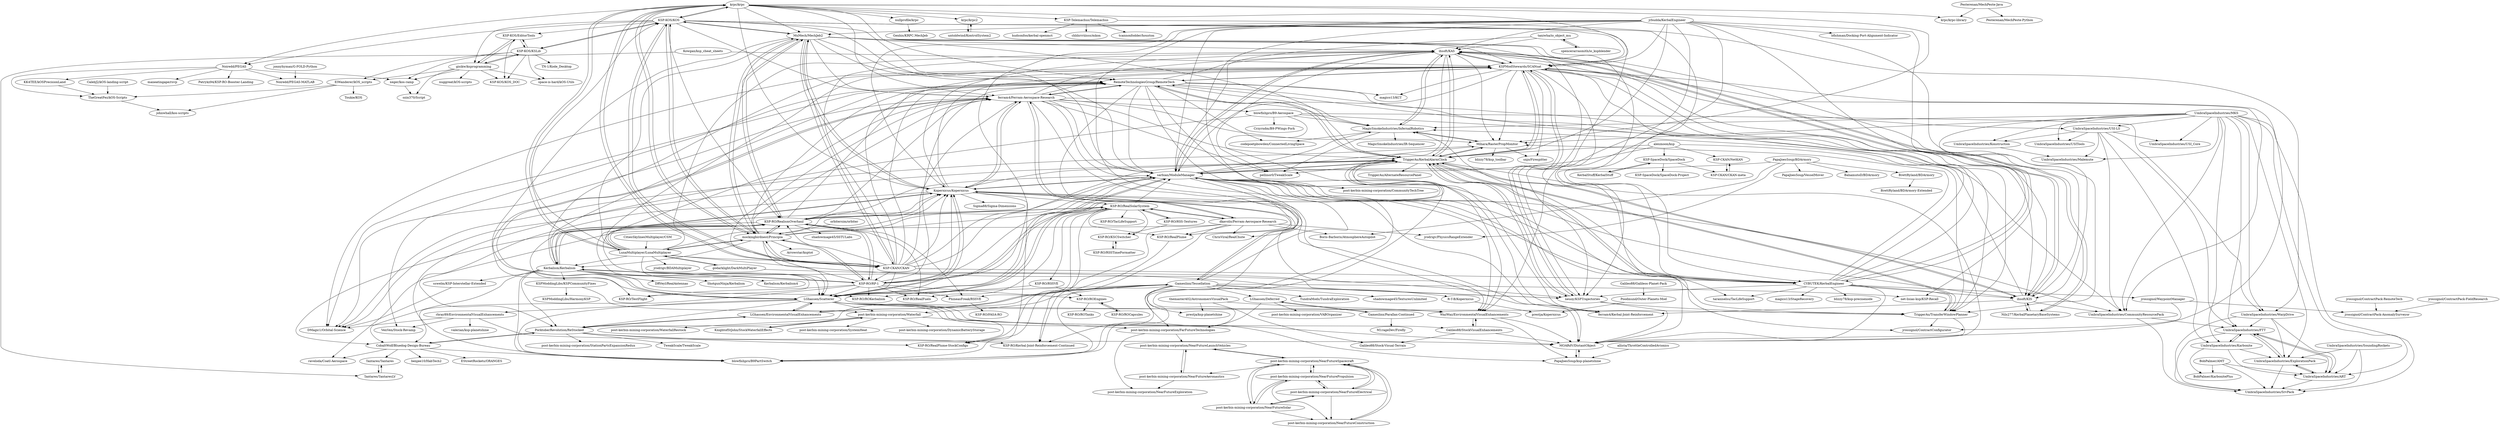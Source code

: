 digraph G {
"krpc/krpc" -> "KSP-KOS/KOS"
"krpc/krpc" -> "MuMech/MechJeb2"
"krpc/krpc" -> "nullprofile/krpc"
"krpc/krpc" -> "mockingbirdnest/Principia"
"krpc/krpc" -> "krpc/krpc2"
"krpc/krpc" -> "KSP-CKAN/CKAN"
"krpc/krpc" -> "RemoteTechnologiesGroup/RemoteTech"
"krpc/krpc" -> "ferram4/Ferram-Aerospace-Research"
"krpc/krpc" -> "LunaMultiplayer/LunaMultiplayer"
"krpc/krpc" -> "KSP-Telemachus/Telemachus"
"krpc/krpc" -> "Noiredd/PEGAS"
"krpc/krpc" -> "krpc/krpc-library"
"krpc/krpc" -> "KSPModStewards/SCANsat"
"krpc/krpc" -> "Kopernicus/Kopernicus"
"krpc/krpc" -> "Mihara/RasterPropMonitor"
"godarklight/DarkMultiPlayer" -> "LunaMultiplayer/LunaMultiplayer"
"godarklight/DarkMultiPlayer" -> "neuoy/KSPTrajectories"
"KSP-KOS/KOS" -> "krpc/krpc"
"KSP-KOS/KOS" -> "KSP-KOS/KSLib"
"KSP-KOS/KOS" -> "neuoy/KSPTrajectories"
"KSP-KOS/KOS" -> "MuMech/MechJeb2"
"KSP-KOS/KOS" -> "gisikw/ksprogramming"
"KSP-KOS/KOS" -> "RemoteTechnologiesGroup/RemoteTech"
"KSP-KOS/KOS" -> "mockingbirdnest/Principia"
"KSP-KOS/KOS" -> "KSP-RO/RealismOverhaul"
"KSP-KOS/KOS" -> "KSP-CKAN/CKAN"
"KSP-KOS/KOS" -> "sarbian/ModuleManager"
"KSP-KOS/KOS" -> "ferram4/Ferram-Aerospace-Research"
"KSP-KOS/KOS" -> "CYBUTEK/KerbalEngineer"
"KSP-KOS/KOS" -> "KSPModStewards/SCANsat"
"KSP-KOS/KOS" -> "Noiredd/PEGAS"
"KSP-KOS/KOS" -> "KSP-KOS/EditorTools"
"CitiesSkylinesMultiplayer/CSM" -> "LunaMultiplayer/LunaMultiplayer" ["e"=1]
"post-kerbin-mining-corporation/NearFuturePropulsion" -> "post-kerbin-mining-corporation/NearFutureSpacecraft"
"post-kerbin-mining-corporation/NearFuturePropulsion" -> "post-kerbin-mining-corporation/NearFutureSolar"
"post-kerbin-mining-corporation/NearFuturePropulsion" -> "post-kerbin-mining-corporation/NearFutureConstruction"
"post-kerbin-mining-corporation/NearFuturePropulsion" -> "post-kerbin-mining-corporation/NearFutureElectrical"
"mockingbirdnest/Principia" -> "KSP-RO/RP-1"
"mockingbirdnest/Principia" -> "KSP-RO/RealismOverhaul"
"mockingbirdnest/Principia" -> "MuMech/MechJeb2"
"mockingbirdnest/Principia" -> "ferram4/Ferram-Aerospace-Research"
"mockingbirdnest/Principia" -> "Kopernicus/Kopernicus"
"mockingbirdnest/Principia" -> "KSP-KOS/KOS"
"mockingbirdnest/Principia" -> "KSP-CKAN/CKAN"
"mockingbirdnest/Principia" -> "KSP-RO/RealSolarSystem"
"mockingbirdnest/Principia" -> "Kerbalism/Kerbalism"
"mockingbirdnest/Principia" -> "RemoteTechnologiesGroup/RemoteTech"
"mockingbirdnest/Principia" -> "sarbian/ModuleManager"
"mockingbirdnest/Principia" -> "krpc/krpc"
"mockingbirdnest/Principia" -> "Arrowstar/ksptot"
"mockingbirdnest/Principia" -> "LGhassen/Scatterer"
"mockingbirdnest/Principia" -> "LunaMultiplayer/LunaMultiplayer"
"KSPModStewards/SCANsat" -> "ihsoft/KIS"
"KSPModStewards/SCANsat" -> "TriggerAu/KerbalAlarmClock"
"KSPModStewards/SCANsat" -> "ihsoft/KAS"
"KSPModStewards/SCANsat" -> "TriggerAu/TransferWindowPlanner"
"KSPModStewards/SCANsat" -> "UmbraSpaceIndustries/CommunityResourcePack"
"KSPModStewards/SCANsat" -> "DMagic1/Orbital-Science"
"KSPModStewards/SCANsat" -> "RemoteTechnologiesGroup/RemoteTech"
"KSPModStewards/SCANsat" -> "neuoy/KSPTrajectories"
"KSPModStewards/SCANsat" -> "UmbraSpaceIndustries/USI-LS"
"KSPModStewards/SCANsat" -> "jrossignol/ContractConfigurator"
"KSPModStewards/SCANsat" -> "Mihara/RasterPropMonitor"
"KSPModStewards/SCANsat" -> "MOARdV/DistantObject"
"KSPModStewards/SCANsat" -> "sarbian/ModuleManager"
"KSPModStewards/SCANsat" -> "magico13/KCT"
"KSPModStewards/SCANsat" -> "snjo/Firespitter"
"KSP-RO/RealismOverhaul" -> "KSP-RO/RP-1"
"KSP-RO/RealismOverhaul" -> "KSP-RO/RealSolarSystem"
"KSP-RO/RealismOverhaul" -> "mockingbirdnest/Principia"
"KSP-RO/RealismOverhaul" -> "ferram4/Ferram-Aerospace-Research"
"KSP-RO/RealismOverhaul" -> "LGhassen/Scatterer"
"KSP-RO/RealismOverhaul" -> "Kerbalism/Kerbalism"
"KSP-RO/RealismOverhaul" -> "sarbian/ModuleManager"
"KSP-RO/RealismOverhaul" -> "MuMech/MechJeb2"
"KSP-RO/RealismOverhaul" -> "KSP-RO/TestFlight"
"KSP-RO/RealismOverhaul" -> "Kopernicus/Kopernicus"
"KSP-RO/RealismOverhaul" -> "PhineasFreak/RSSVE"
"KSP-RO/RealismOverhaul" -> "CobaltWolf/Bluedog-Design-Bureau"
"KSP-RO/RealismOverhaul" -> "RemoteTechnologiesGroup/RemoteTech"
"KSP-RO/RealismOverhaul" -> "KSP-RO/RealFuels"
"KSP-RO/RealismOverhaul" -> "shadowmage45/SSTULabs"
"UmbraSpaceIndustries/MKS" -> "UmbraSpaceIndustries/USI-LS"
"UmbraSpaceIndustries/MKS" -> "UmbraSpaceIndustries/Karbonite"
"UmbraSpaceIndustries/MKS" -> "UmbraSpaceIndustries/USITools"
"UmbraSpaceIndustries/MKS" -> "UmbraSpaceIndustries/FTT"
"UmbraSpaceIndustries/MKS" -> "UmbraSpaceIndustries/CommunityResourcePack"
"UmbraSpaceIndustries/MKS" -> "UmbraSpaceIndustries/USI_Core"
"UmbraSpaceIndustries/MKS" -> "UmbraSpaceIndustries/ExplorationPack"
"UmbraSpaceIndustries/MKS" -> "UmbraSpaceIndustries/ART"
"UmbraSpaceIndustries/MKS" -> "ihsoft/KIS"
"UmbraSpaceIndustries/MKS" -> "UmbraSpaceIndustries/SrvPack"
"UmbraSpaceIndustries/MKS" -> "UmbraSpaceIndustries/WarpDrive"
"UmbraSpaceIndustries/MKS" -> "UmbraSpaceIndustries/Konstruction"
"UmbraSpaceIndustries/MKS" -> "UmbraSpaceIndustries/Malemute"
"UmbraSpaceIndustries/MKS" -> "MagicSmokeIndustries/InfernalRobotics"
"UmbraSpaceIndustries/MKS" -> "Mihara/RasterPropMonitor"
"CYBUTEK/KerbalEngineer" -> "TriggerAu/KerbalAlarmClock"
"CYBUTEK/KerbalEngineer" -> "MagicSmokeIndustries/InfernalRobotics"
"CYBUTEK/KerbalEngineer" -> "Mihara/RasterPropMonitor"
"CYBUTEK/KerbalEngineer" -> "MOARdV/DistantObject"
"CYBUTEK/KerbalEngineer" -> "ihsoft/KAS"
"CYBUTEK/KerbalEngineer" -> "sarbian/ModuleManager"
"CYBUTEK/KerbalEngineer" -> "KSPModStewards/SCANsat"
"CYBUTEK/KerbalEngineer" -> "neuoy/KSPTrajectories"
"CYBUTEK/KerbalEngineer" -> "jrossignol/WaypointManager"
"CYBUTEK/KerbalEngineer" -> "RemoteTechnologiesGroup/RemoteTech"
"CYBUTEK/KerbalEngineer" -> "magico13/StageRecovery"
"CYBUTEK/KerbalEngineer" -> "taraniselsu/TacLifeSupport"
"CYBUTEK/KerbalEngineer" -> "ihsoft/KIS"
"CYBUTEK/KerbalEngineer" -> "TriggerAu/TransferWindowPlanner"
"CYBUTEK/KerbalEngineer" -> "blizzy78/ksp-precisenode"
"ferram4/Ferram-Aerospace-Research" -> "RemoteTechnologiesGroup/RemoteTech"
"ferram4/Ferram-Aerospace-Research" -> "TriggerAu/KerbalAlarmClock"
"ferram4/Ferram-Aerospace-Research" -> "Mihara/RasterPropMonitor"
"ferram4/Ferram-Aerospace-Research" -> "DMagic1/Orbital-Science"
"ferram4/Ferram-Aerospace-Research" -> "MagicSmokeIndustries/InfernalRobotics"
"ferram4/Ferram-Aerospace-Research" -> "sarbian/ModuleManager"
"ferram4/Ferram-Aerospace-Research" -> "KSPModStewards/SCANsat"
"ferram4/Ferram-Aerospace-Research" -> "LGhassen/Scatterer"
"ferram4/Ferram-Aerospace-Research" -> "dkavolis/Ferram-Aerospace-Research"
"ferram4/Ferram-Aerospace-Research" -> "pellinor0/TweakScale"
"ferram4/Ferram-Aerospace-Research" -> "ferram4/Kerbal-Joint-Reinforcement"
"ferram4/Ferram-Aerospace-Research" -> "MOARdV/DistantObject"
"ferram4/Ferram-Aerospace-Research" -> "Kopernicus/Kopernicus"
"ferram4/Ferram-Aerospace-Research" -> "ihsoft/KAS"
"ferram4/Ferram-Aerospace-Research" -> "blowfishpro/B9-Aerospace"
"post-kerbin-mining-corporation/NearFutureElectrical" -> "post-kerbin-mining-corporation/NearFutureConstruction"
"post-kerbin-mining-corporation/NearFutureElectrical" -> "post-kerbin-mining-corporation/NearFutureSolar"
"post-kerbin-mining-corporation/NearFutureElectrical" -> "post-kerbin-mining-corporation/NearFutureSpacecraft"
"post-kerbin-mining-corporation/NearFutureElectrical" -> "post-kerbin-mining-corporation/NearFuturePropulsion"
"jonnyhyman/G-FOLD-Python" -> "Noiredd/PEGAS-MATLAB" ["e"=1]
"taniwha/io_object_mu" -> "spencerarrasmith/io_kspblender"
"taniwha/io_object_mu" -> "sarbian/ModuleManager"
"taniwha/io_object_mu" -> "ihsoft/KAS"
"Kerbalism/Kerbalism" -> "KSPModStewards/SCANsat"
"Kerbalism/Kerbalism" -> "neuoy/KSPTrajectories"
"Kerbalism/Kerbalism" -> "Kopernicus/Kopernicus"
"Kerbalism/Kerbalism" -> "ShotgunNinja/Kerbalism"
"Kerbalism/Kerbalism" -> "Kerbalism/Kerbalism4"
"Kerbalism/Kerbalism" -> "KSP-RO/RealismOverhaul"
"Kerbalism/Kerbalism" -> "CobaltWolf/Bluedog-Design-Bureau"
"Kerbalism/Kerbalism" -> "KSP-RO/ROKerbalism"
"Kerbalism/Kerbalism" -> "RemoteTechnologiesGroup/RemoteTech"
"Kerbalism/Kerbalism" -> "DRVeyl/RealAntennas"
"Kerbalism/Kerbalism" -> "KSP-RO/RP-1"
"Kerbalism/Kerbalism" -> "sswelm/KSP-Interstellar-Extended"
"Kerbalism/Kerbalism" -> "KSPModdingLibs/KSPCommunityFixes"
"Kerbalism/Kerbalism" -> "blowfishpro/B9PartSwitch"
"Kerbalism/Kerbalism" -> "PorktoberRevolution/ReStocked"
"KSP-RO/ROEngines" -> "KSP-RO/ROCapsules"
"KSP-RO/ROEngines" -> "KSP-RO/ROTanks"
"KSP-RO/ROCapsules" -> "KSP-RO/ROEngines"
"jrbudda/KerbalEngineer" -> "TriggerAu/KerbalAlarmClock"
"jrbudda/KerbalEngineer" -> "WazWaz/EnvironmentalVisualEnhancements"
"jrbudda/KerbalEngineer" -> "sarbian/ModuleManager"
"jrbudda/KerbalEngineer" -> "LGhassen/Scatterer"
"jrbudda/KerbalEngineer" -> "CYBUTEK/KerbalEngineer"
"jrbudda/KerbalEngineer" -> "KSPModStewards/SCANsat"
"jrbudda/KerbalEngineer" -> "neuoy/KSPTrajectories"
"jrbudda/KerbalEngineer" -> "ihsoft/KAS"
"jrbudda/KerbalEngineer" -> "TriggerAu/TransferWindowPlanner"
"jrbudda/KerbalEngineer" -> "MuMech/MechJeb2"
"jrbudda/KerbalEngineer" -> "KSP-RO/Kerbal-Joint-Reinforcement-Continued"
"jrbudda/KerbalEngineer" -> "blowfishpro/B9PartSwitch"
"jrbudda/KerbalEngineer" -> "Kopernicus/Kopernicus"
"jrbudda/KerbalEngineer" -> "net-lisias-ksp/KSP-Recall"
"jrbudda/KerbalEngineer" -> "bfishman/Docking-Port-Alignment-Indicator"
"TriggerAu/KerbalAlarmClock" -> "TriggerAu/TransferWindowPlanner"
"TriggerAu/KerbalAlarmClock" -> "ihsoft/KAS"
"TriggerAu/KerbalAlarmClock" -> "CYBUTEK/KerbalEngineer"
"TriggerAu/KerbalAlarmClock" -> "MOARdV/DistantObject"
"TriggerAu/KerbalAlarmClock" -> "ihsoft/KIS"
"TriggerAu/KerbalAlarmClock" -> "KSPModStewards/SCANsat"
"TriggerAu/KerbalAlarmClock" -> "sarbian/ModuleManager"
"TriggerAu/KerbalAlarmClock" -> "Mihara/RasterPropMonitor"
"TriggerAu/KerbalAlarmClock" -> "LGhassen/Scatterer"
"TriggerAu/KerbalAlarmClock" -> "TriggerAu/AlternateResourcePanel"
"TriggerAu/KerbalAlarmClock" -> "pellinor0/TweakScale"
"TriggerAu/KerbalAlarmClock" -> "neuoy/KSPTrajectories"
"TriggerAu/KerbalAlarmClock" -> "RemoteTechnologiesGroup/RemoteTech"
"TriggerAu/KerbalAlarmClock" -> "DMagic1/Orbital-Science"
"TriggerAu/KerbalAlarmClock" -> "WazWaz/EnvironmentalVisualEnhancements"
"dkavolis/Ferram-Aerospace-Research" -> "KSP-RO/Kerbal-Joint-Reinforcement-Continued"
"dkavolis/Ferram-Aerospace-Research" -> "Boris-Barboris/AtmosphereAutopilot"
"dkavolis/Ferram-Aerospace-Research" -> "KSP-RO/RealPlume"
"dkavolis/Ferram-Aerospace-Research" -> "KSP-RO/RealPlume-StockConfigs"
"dkavolis/Ferram-Aerospace-Research" -> "KSP-RO/RealSolarSystem"
"dkavolis/Ferram-Aerospace-Research" -> "ChrisViral/RealChute"
"dkavolis/Ferram-Aerospace-Research" -> "raveloda/Coatl-Aerospace"
"dkavolis/Ferram-Aerospace-Research" -> "jrodrigv/PhysicsRangeExtender"
"dkavolis/Ferram-Aerospace-Research" -> "ferram4/Ferram-Aerospace-Research"
"Mihara/RasterPropMonitor" -> "MagicSmokeIndustries/InfernalRobotics"
"Mihara/RasterPropMonitor" -> "blizzy78/ksp_toolbar"
"Mihara/RasterPropMonitor" -> "snjo/Firespitter"
"Mihara/RasterPropMonitor" -> "TriggerAu/KerbalAlarmClock"
"Mihara/RasterPropMonitor" -> "DMagic1/Orbital-Science"
"ihsoft/KAS" -> "ihsoft/KIS"
"ihsoft/KAS" -> "TriggerAu/KerbalAlarmClock"
"ihsoft/KAS" -> "Nils277/KerbalPlanetaryBaseSystems"
"ihsoft/KAS" -> "MagicSmokeIndustries/InfernalRobotics"
"ihsoft/KAS" -> "ferram4/Kerbal-Joint-Reinforcement"
"ihsoft/KAS" -> "KSPModStewards/SCANsat"
"ihsoft/KAS" -> "sarbian/ModuleManager"
"ihsoft/KAS" -> "Mihara/RasterPropMonitor"
"ihsoft/KAS" -> "pellinor0/TweakScale"
"rbray89/EnvironmentalVisualEnhancements" -> "MOARdV/DistantObject"
"rbray89/EnvironmentalVisualEnhancements" -> "valerian/ksp-planetshine"
"rbray89/EnvironmentalVisualEnhancements" -> "DMagic1/Orbital-Science"
"rbray89/EnvironmentalVisualEnhancements" -> "VenVen/Stock-Revamp"
"sarbian/ModuleManager" -> "MOARdV/DistantObject"
"sarbian/ModuleManager" -> "WazWaz/EnvironmentalVisualEnhancements"
"sarbian/ModuleManager" -> "TriggerAu/KerbalAlarmClock"
"sarbian/ModuleManager" -> "LGhassen/Scatterer"
"sarbian/ModuleManager" -> "blowfishpro/B9PartSwitch"
"sarbian/ModuleManager" -> "ihsoft/KAS"
"sarbian/ModuleManager" -> "Mihara/RasterPropMonitor"
"sarbian/ModuleManager" -> "ihsoft/KIS"
"sarbian/ModuleManager" -> "Kopernicus/Kopernicus"
"sarbian/ModuleManager" -> "ChrisViral/RealChute"
"sarbian/ModuleManager" -> "UmbraSpaceIndustries/CommunityResourcePack"
"sarbian/ModuleManager" -> "post-kerbin-mining-corporation/CommunityTechTree"
"sarbian/ModuleManager" -> "KSP-RO/RealPlume"
"sarbian/ModuleManager" -> "MagicSmokeIndustries/InfernalRobotics"
"sarbian/ModuleManager" -> "TriggerAu/TransferWindowPlanner"
"Pesterenan/MechPeste-Java" -> "Pesterenan/MechPeste-Python"
"Pesterenan/MechPeste-Java" -> "krpc/krpc-library"
"post-kerbin-mining-corporation/NearFutureAeronautics" -> "post-kerbin-mining-corporation/NearFutureLaunchVehicles"
"post-kerbin-mining-corporation/NearFutureAeronautics" -> "post-kerbin-mining-corporation/NearFutureExploration"
"PapaJoesSoup/ksp-planetshine" -> "MOARdV/DistantObject"
"UmbraSpaceIndustries/ART" -> "UmbraSpaceIndustries/ExplorationPack"
"UmbraSpaceIndustries/ART" -> "UmbraSpaceIndustries/SrvPack"
"UmbraSpaceIndustries/ART" -> "UmbraSpaceIndustries/FTT"
"RemoteTechnologiesGroup/RemoteTech" -> "taraniselsu/TacLifeSupport"
"RemoteTechnologiesGroup/RemoteTech" -> "TriggerAu/KerbalAlarmClock"
"RemoteTechnologiesGroup/RemoteTech" -> "ferram4/Ferram-Aerospace-Research"
"RemoteTechnologiesGroup/RemoteTech" -> "KSPModStewards/SCANsat"
"RemoteTechnologiesGroup/RemoteTech" -> "magico13/KCT"
"RemoteTechnologiesGroup/RemoteTech" -> "DMagic1/Orbital-Science"
"RemoteTechnologiesGroup/RemoteTech" -> "MagicSmokeIndustries/InfernalRobotics"
"RemoteTechnologiesGroup/RemoteTech" -> "ihsoft/KIS"
"RemoteTechnologiesGroup/RemoteTech" -> "KSP-RO/RealPlume"
"RemoteTechnologiesGroup/RemoteTech" -> "ihsoft/KAS"
"RemoteTechnologiesGroup/RemoteTech" -> "TriggerAu/TransferWindowPlanner"
"RemoteTechnologiesGroup/RemoteTech" -> "sarbian/ModuleManager"
"RemoteTechnologiesGroup/RemoteTech" -> "codepoetpbowden/ConnectedLivingSpace"
"RemoteTechnologiesGroup/RemoteTech" -> "post-kerbin-mining-corporation/CommunityTechTree"
"RemoteTechnologiesGroup/RemoteTech" -> "VenVen/Stock-Revamp"
"KSP-CKAN/CKAN" -> "MuMech/MechJeb2"
"KSP-CKAN/CKAN" -> "KSP-KOS/KOS"
"KSP-CKAN/CKAN" -> "mockingbirdnest/Principia"
"KSP-CKAN/CKAN" -> "KSP-RO/RealismOverhaul"
"KSP-CKAN/CKAN" -> "sarbian/ModuleManager"
"KSP-CKAN/CKAN" -> "KSP-RO/RP-1"
"KSP-CKAN/CKAN" -> "krpc/krpc"
"KSP-CKAN/CKAN" -> "Kopernicus/Kopernicus"
"KSP-CKAN/CKAN" -> "ferram4/Ferram-Aerospace-Research"
"KSP-CKAN/CKAN" -> "LGhassen/Scatterer"
"KSP-CKAN/CKAN" -> "KSPModStewards/SCANsat"
"KSP-CKAN/CKAN" -> "CYBUTEK/KerbalEngineer"
"KSP-CKAN/CKAN" -> "ihsoft/KAS"
"KSP-CKAN/CKAN" -> "TriggerAu/KerbalAlarmClock"
"KSP-CKAN/CKAN" -> "RemoteTechnologiesGroup/RemoteTech"
"KSP-RO/RP-1" -> "KSP-RO/RealismOverhaul"
"KSP-RO/RP-1" -> "KSP-RO/RealSolarSystem"
"KSP-RO/RP-1" -> "mockingbirdnest/Principia"
"KSP-RO/RP-1" -> "Kerbalism/Kerbalism"
"KSP-RO/RP-1" -> "KSP-RO/TestFlight"
"KSP-RO/RP-1" -> "ferram4/Ferram-Aerospace-Research"
"KSP-RO/RP-1" -> "sarbian/ModuleManager"
"KSP-RO/RP-1" -> "RemoteTechnologiesGroup/RemoteTech"
"KSP-RO/RP-1" -> "PhineasFreak/RSSVE"
"KSP-RO/RP-1" -> "KSP-RO/RealFuels"
"KSP-RO/RP-1" -> "KSP-RO/ROEngines"
"KSP-RO/RP-1" -> "CobaltWolf/Bluedog-Design-Bureau"
"KSP-RO/RP-1" -> "LGhassen/Scatterer"
"KSP-RO/RP-1" -> "Kopernicus/Kopernicus"
"KSP-RO/RP-1" -> "KSP-RO/ROKerbalism"
"UmbraSpaceIndustries/SoundingRockets" -> "UmbraSpaceIndustries/SrvPack"
"UmbraSpaceIndustries/SoundingRockets" -> "UmbraSpaceIndustries/ART"
"UmbraSpaceIndustries/SoundingRockets" -> "UmbraSpaceIndustries/ExplorationPack"
"Kopernicus/Kopernicus" -> "LGhassen/Scatterer"
"Kopernicus/Kopernicus" -> "sarbian/ModuleManager"
"Kopernicus/Kopernicus" -> "TriggerAu/KerbalAlarmClock"
"Kopernicus/Kopernicus" -> "Gameslinx/Tessellation"
"Kopernicus/Kopernicus" -> "PorktoberRevolution/ReStocked"
"Kopernicus/Kopernicus" -> "MOARdV/DistantObject"
"Kopernicus/Kopernicus" -> "WazWaz/EnvironmentalVisualEnhancements"
"Kopernicus/Kopernicus" -> "KSP-RO/RealSolarSystem"
"Kopernicus/Kopernicus" -> "ferram4/Ferram-Aerospace-Research"
"Kopernicus/Kopernicus" -> "ihsoft/KAS"
"Kopernicus/Kopernicus" -> "blowfishpro/B9PartSwitch"
"Kopernicus/Kopernicus" -> "KSPModStewards/SCANsat"
"Kopernicus/Kopernicus" -> "Kerbalism/Kerbalism"
"Kopernicus/Kopernicus" -> "Sigma88/Sigma-Dimensions"
"Kopernicus/Kopernicus" -> "MuMech/MechJeb2"
"TriggerAu/TransferWindowPlanner" -> "TriggerAu/KerbalAlarmClock"
"TriggerAu/TransferWindowPlanner" -> "jrossignol/ContractConfigurator"
"TriggerAu/TransferWindowPlanner" -> "MOARdV/DistantObject"
"KSP-RO/RSSVE" -> "KSP-RO/ROKerbalism"
"KSP-RO/RSSVE" -> "KSP-RO/ROEngines"
"Gameslinx/Tessellation" -> "Kopernicus/Kopernicus"
"Gameslinx/Tessellation" -> "LGhassen/EnvironmentalVisualEnhancements"
"Gameslinx/Tessellation" -> "LGhassen/Scatterer"
"Gameslinx/Tessellation" -> "post-kerbin-mining-corporation/Waterfall"
"Gameslinx/Tessellation" -> "PorktoberRevolution/ReStocked"
"Gameslinx/Tessellation" -> "sarbian/ModuleManager"
"Gameslinx/Tessellation" -> "post-kerbin-mining-corporation/FarFutureTechnologies"
"Gameslinx/Tessellation" -> "R-T-B/Kopernicus"
"Gameslinx/Tessellation" -> "blowfishpro/B9PartSwitch"
"Gameslinx/Tessellation" -> "shadowmage45/TexturesUnlimited"
"Gameslinx/Tessellation" -> "LGhassen/Deferred"
"Gameslinx/Tessellation" -> "TundraMods/TundraExploration"
"Gameslinx/Tessellation" -> "prestja/ksp-planetshine"
"Gameslinx/Tessellation" -> "net-lisias-ksp/KSP-Recall"
"KSP-CKAN/CKAN-meta" -> "KSP-CKAN/NetKAN"
"KSP-CKAN/NetKAN" -> "KSP-CKAN/CKAN-meta"
"post-kerbin-mining-corporation/Waterfall" -> "KnightofStJohn/StockWaterfallEffects"
"post-kerbin-mining-corporation/Waterfall" -> "post-kerbin-mining-corporation/SystemHeat"
"post-kerbin-mining-corporation/Waterfall" -> "post-kerbin-mining-corporation/DynamicBatteryStorage"
"post-kerbin-mining-corporation/Waterfall" -> "post-kerbin-mining-corporation/FarFutureTechnologies"
"post-kerbin-mining-corporation/Waterfall" -> "post-kerbin-mining-corporation/WaterfallRestock"
"BrettRyland/BDArmory" -> "BrettRyland/BDArmory-Extended"
"KerbalStuff/KerbalStuff" -> "KSP-SpaceDock/SpaceDock"
"UmbraSpaceIndustries/FTT" -> "UmbraSpaceIndustries/ExplorationPack"
"UmbraSpaceIndustries/FTT" -> "UmbraSpaceIndustries/ART"
"UmbraSpaceIndustries/FTT" -> "UmbraSpaceIndustries/Karbonite"
"UmbraSpaceIndustries/FTT" -> "UmbraSpaceIndustries/SrvPack"
"UmbraSpaceIndustries/Karbonite" -> "UmbraSpaceIndustries/FTT"
"UmbraSpaceIndustries/Karbonite" -> "UmbraSpaceIndustries/ExplorationPack"
"UmbraSpaceIndustries/Karbonite" -> "UmbraSpaceIndustries/ART"
"UmbraSpaceIndustries/Karbonite" -> "BobPalmer/KarbonitePlus"
"neuoy/KSPTrajectories" -> "TriggerAu/KerbalAlarmClock"
"neuoy/KSPTrajectories" -> "MOARdV/DistantObject"
"neuoy/KSPTrajectories" -> "TriggerAu/TransferWindowPlanner"
"neuoy/KSPTrajectories" -> "KSPModStewards/SCANsat"
"UmbraSpaceIndustries/WarpDrive" -> "UmbraSpaceIndustries/SrvPack"
"UmbraSpaceIndustries/WarpDrive" -> "UmbraSpaceIndustries/FTT"
"UmbraSpaceIndustries/WarpDrive" -> "UmbraSpaceIndustries/ExplorationPack"
"UmbraSpaceIndustries/WarpDrive" -> "UmbraSpaceIndustries/ART"
"KK4TEE/kOSPrecisionLand" -> "TheGreatFez/kOS-Scripts"
"jrossignol/ContractPack-RemoteTech" -> "jrossignol/ContractPack-AnomalySurveyor"
"UmbraSpaceIndustries/CommunityResourcePack" -> "UmbraSpaceIndustries/FTT"
"UmbraSpaceIndustries/CommunityResourcePack" -> "UmbraSpaceIndustries/SrvPack"
"allista/ThrottleControlledAvionics" -> "PapaJoesSoup/ksp-planetshine"
"post-kerbin-mining-corporation/NearFutureSolar" -> "post-kerbin-mining-corporation/NearFutureSpacecraft"
"post-kerbin-mining-corporation/NearFutureSolar" -> "post-kerbin-mining-corporation/NearFutureElectrical"
"post-kerbin-mining-corporation/NearFutureSolar" -> "post-kerbin-mining-corporation/NearFuturePropulsion"
"post-kerbin-mining-corporation/NearFutureSolar" -> "post-kerbin-mining-corporation/NearFutureConstruction"
"MOARdV/DistantObject" -> "PapaJoesSoup/ksp-planetshine"
"UmbraSpaceIndustries/ExplorationPack" -> "UmbraSpaceIndustries/SrvPack"
"UmbraSpaceIndustries/ExplorationPack" -> "UmbraSpaceIndustries/ART"
"UmbraSpaceIndustries/ExplorationPack" -> "UmbraSpaceIndustries/FTT"
"jrossignol/WaypointManager" -> "jrossignol/ContractPack-AnomalySurveyor"
"jrossignol/WaypointManager" -> "jrossignol/ContractConfigurator"
"R-T-B/Kopernicus" -> "prestja/Kopernicus"
"BobPalmer/AMT" -> "UmbraSpaceIndustries/ART"
"BobPalmer/AMT" -> "BobPalmer/KarbonitePlus"
"BobPalmer/AMT" -> "UmbraSpaceIndustries/SrvPack"
"orbitersim/orbiter" -> "mockingbirdnest/Principia" ["e"=1]
"spencerarrasmith/io_kspblender" -> "taniwha/io_object_mu"
"MagicSmokeIndustries/InfernalRobotics" -> "Mihara/RasterPropMonitor"
"MagicSmokeIndustries/InfernalRobotics" -> "codepoetpbowden/ConnectedLivingSpace"
"MagicSmokeIndustries/InfernalRobotics" -> "MagicSmokeIndustries/IR-Sequencer"
"MagicSmokeIndustries/InfernalRobotics" -> "pellinor0/TweakScale"
"MagicSmokeIndustries/InfernalRobotics" -> "ihsoft/KAS"
"LGhassen/Scatterer" -> "LGhassen/EnvironmentalVisualEnhancements"
"LGhassen/Scatterer" -> "WazWaz/EnvironmentalVisualEnhancements"
"LGhassen/Scatterer" -> "Kopernicus/Kopernicus"
"LGhassen/Scatterer" -> "TriggerAu/KerbalAlarmClock"
"LGhassen/Scatterer" -> "sarbian/ModuleManager"
"LGhassen/Scatterer" -> "MOARdV/DistantObject"
"LGhassen/Scatterer" -> "PorktoberRevolution/ReStocked"
"LGhassen/Scatterer" -> "PapaJoesSoup/ksp-planetshine"
"LGhassen/Scatterer" -> "TriggerAu/TransferWindowPlanner"
"LGhassen/Scatterer" -> "post-kerbin-mining-corporation/Waterfall"
"LGhassen/Scatterer" -> "blowfishpro/B9PartSwitch"
"LGhassen/Scatterer" -> "Galileo88/StockVisualEnhancements"
"LGhassen/Scatterer" -> "ferram4/Ferram-Aerospace-Research"
"LGhassen/Scatterer" -> "rbray89/EnvironmentalVisualEnhancements"
"LGhassen/Scatterer" -> "KSP-RO/RealPlume-StockConfigs"
"KSP-RO/RealSolarSystem" -> "KSP-RO/RSS-Textures"
"KSP-RO/RealSolarSystem" -> "KSP-RO/RealismOverhaul"
"KSP-RO/RealSolarSystem" -> "KSP-RO/KSCSwitcher"
"KSP-RO/RealSolarSystem" -> "KSP-RO/RealPlume"
"KSP-RO/RealSolarSystem" -> "KSP-RO/RealFuels"
"KSP-RO/RealSolarSystem" -> "PhineasFreak/RSSVE"
"KSP-RO/RealSolarSystem" -> "KSP-RO/TacLifeSupport"
"KSP-RO/RealSolarSystem" -> "KSP-RO/RP-1"
"KSP-RO/RealSolarSystem" -> "sarbian/ModuleManager"
"KSP-RO/RealSolarSystem" -> "KSP-RO/RSSVE"
"KSP-RO/RealSolarSystem" -> "dkavolis/Ferram-Aerospace-Research"
"KSP-RO/RealSolarSystem" -> "KSP-RO/Kerbal-Joint-Reinforcement-Continued"
"KSP-RO/RealSolarSystem" -> "KSP-RO/TestFlight"
"KSPModdingLibs/KSPCommunityFixes" -> "KSPModdingLibs/HarmonyKSP"
"KSPModdingLibs/KSPCommunityFixes" -> "post-kerbin-mining-corporation/Waterfall"
"KSP-KOS/KSLib" -> "gisikw/ksprogramming"
"KSP-KOS/KSLib" -> "KSP-KOS/KOS_DOC"
"KSP-KOS/KSLib" -> "KSP-KOS/EditorTools"
"KSP-KOS/KSLib" -> "space-is-hard/kOS-Utils"
"KSP-KOS/KSLib" -> "KSP-KOS/KOS"
"KSP-KOS/KSLib" -> "ElWanderer/kOS_scripts"
"KSP-KOS/KSLib" -> "xeger/kos-ramp"
"KSP-KOS/KSLib" -> "TN-1/Kode_Desktop"
"gisikw/ksprogramming" -> "KSP-KOS/KSLib"
"gisikw/ksprogramming" -> "KSP-KOS/EditorTools"
"gisikw/ksprogramming" -> "KSP-KOS/KOS_DOC"
"gisikw/ksprogramming" -> "ElWanderer/kOS_scripts"
"gisikw/ksprogramming" -> "space-is-hard/kOS-Utils"
"gisikw/ksprogramming" -> "xeger/kos-ramp"
"gisikw/ksprogramming" -> "nuggreat/kOS-scripts"
"gisikw/ksprogramming" -> "ozin370/Script"
"KSP-RO/RSS-Textures" -> "KSP-RO/KSCSwitcher"
"KSP-RO/RSS-Textures" -> "KSP-RO/RealSolarSystem"
"UmbraSpaceIndustries/USI-LS" -> "UmbraSpaceIndustries/FTT"
"UmbraSpaceIndustries/USI-LS" -> "UmbraSpaceIndustries/Karbonite"
"UmbraSpaceIndustries/USI-LS" -> "UmbraSpaceIndustries/USITools"
"UmbraSpaceIndustries/USI-LS" -> "UmbraSpaceIndustries/CommunityResourcePack"
"UmbraSpaceIndustries/USI-LS" -> "UmbraSpaceIndustries/Malemute"
"UmbraSpaceIndustries/USI-LS" -> "UmbraSpaceIndustries/USI_Core"
"UmbraSpaceIndustries/USI-LS" -> "UmbraSpaceIndustries/Konstruction"
"KSP-RO/RealPlume" -> "KSP-RO/RealPlume-StockConfigs"
"ihsoft/KIS" -> "ihsoft/KAS"
"ihsoft/KIS" -> "Nils277/KerbalPlanetaryBaseSystems"
"ihsoft/KIS" -> "UmbraSpaceIndustries/CommunityResourcePack"
"ihsoft/KIS" -> "ferram4/Kerbal-Joint-Reinforcement"
"ihsoft/KIS" -> "TriggerAu/KerbalAlarmClock"
"ihsoft/KIS" -> "MagicSmokeIndustries/InfernalRobotics"
"KSP-KOS/EditorTools" -> "KSP-KOS/KOS_DOC"
"KSP-KOS/EditorTools" -> "gisikw/ksprogramming"
"KSP-KOS/EditorTools" -> "KSP-KOS/KSLib"
"nullprofile/krpc" -> "Genhis/KRPC.MechJeb"
"xeger/kos-ramp" -> "ozin370/Script"
"jrossignol/ContractPack-FieldResearch" -> "jrossignol/ContractPack-AnomalySurveyor"
"KnightofStJohn/StockWaterfallEffects" -> "post-kerbin-mining-corporation/Waterfall"
"PhineasFreak/RSSVE" -> "KSP-RO/FASA-RO"
"Kowgan/ksp_cheat_sheets" -> "Tantares/TantaresLV"
"Kowgan/ksp_cheat_sheets" -> "KSPModStewards/SCANsat"
"post-kerbin-mining-corporation/NearFutureConstruction" -> "post-kerbin-mining-corporation/NearFutureSpacecraft"
"post-kerbin-mining-corporation/NearFutureSpacecraft" -> "post-kerbin-mining-corporation/NearFutureConstruction"
"post-kerbin-mining-corporation/NearFutureSpacecraft" -> "post-kerbin-mining-corporation/NearFutureLaunchVehicles"
"post-kerbin-mining-corporation/NearFutureSpacecraft" -> "post-kerbin-mining-corporation/NearFutureSolar"
"post-kerbin-mining-corporation/NearFutureSpacecraft" -> "post-kerbin-mining-corporation/NearFuturePropulsion"
"post-kerbin-mining-corporation/NearFutureSpacecraft" -> "post-kerbin-mining-corporation/NearFutureElectrical"
"post-kerbin-mining-corporation/NearFutureSpacecraft" -> "post-kerbin-mining-corporation/NearFutureAeronautics"
"CobaltWolf/Bluedog-Design-Bureau" -> "blowfishpro/B9PartSwitch"
"CobaltWolf/Bluedog-Design-Bureau" -> "benjee10/HabTech2"
"CobaltWolf/Bluedog-Design-Bureau" -> "Tantares/Tantares"
"CobaltWolf/Bluedog-Design-Bureau" -> "PorktoberRevolution/ReStocked"
"CobaltWolf/Bluedog-Design-Bureau" -> "EStreetRockets/ORANGES"
"CobaltWolf/Bluedog-Design-Bureau" -> "raveloda/Coatl-Aerospace"
"WazWaz/EnvironmentalVisualEnhancements" -> "MOARdV/DistantObject"
"WazWaz/EnvironmentalVisualEnhancements" -> "Galileo88/StockVisualEnhancements"
"WazWaz/EnvironmentalVisualEnhancements" -> "PapaJoesSoup/ksp-planetshine"
"sswelm/KSP-Interstellar-Extended" -> "DMagic1/Orbital-Science"
"KSP-RO/KSCSwitcher" -> "KSP-RO/RSSTimeFormatter"
"Noiredd/PEGAS" -> "Noiredd/PEGAS-MATLAB"
"Noiredd/PEGAS" -> "Patrykz94/KSP-RO-Booster-Landing"
"Noiredd/PEGAS" -> "xeger/kos-ramp"
"Noiredd/PEGAS" -> "KK4TEE/kOSPrecisionLand"
"Noiredd/PEGAS" -> "maneatingape/rsvp"
"Noiredd/PEGAS" -> "TheGreatFez/kOS-Scripts"
"TheGreatFez/kOS-Scripts" -> "johnwhall/kos-scripts"
"blowfishpro/B9-Aerospace" -> "blowfishpro/B9PartSwitch"
"blowfishpro/B9-Aerospace" -> "ferram4/Kerbal-Joint-Reinforcement"
"blowfishpro/B9-Aerospace" -> "UmbraSpaceIndustries/CommunityResourcePack"
"blowfishpro/B9-Aerospace" -> "UmbraSpaceIndustries/WarpDrive"
"blowfishpro/B9-Aerospace" -> "MagicSmokeIndustries/InfernalRobotics"
"blowfishpro/B9-Aerospace" -> "Crzyrndm/B9-PWings-Fork"
"CalebJ2/kOS-landing-script" -> "TheGreatFez/kOS-Scripts"
"KSP-RO/RSSTimeFormatter" -> "KSP-RO/KSCSwitcher"
"KSP-SpaceDock/SpaceDock" -> "KerbalStuff/KerbalStuff"
"KSP-SpaceDock/SpaceDock" -> "KSP-SpaceDock/SpaceDock-Project"
"KSP-SpaceDock/SpaceDock" -> "KSP-CKAN/CKAN-meta"
"Nils277/KerbalPlanetaryBaseSystems" -> "ihsoft/KIS"
"Nils277/KerbalPlanetaryBaseSystems" -> "ihsoft/KAS"
"KSP-Telemachus/Telemachus" -> "chhhrrriiisss/mkon"
"KSP-Telemachus/Telemachus" -> "tcannonfodder/houston"
"KSP-Telemachus/Telemachus" -> "UmbraSpaceIndustries/WarpDrive"
"KSP-Telemachus/Telemachus" -> "hudsonfoo/kerbal-openmct"
"Galileo88/Galileos-Planet-Pack" -> "Poodmund/Outer-Planets-Mod"
"Galileo88/StockVisualEnhancements" -> "Galileo88/Stock-Visual-Terrain"
"Galileo88/StockVisualEnhancements" -> "WazWaz/EnvironmentalVisualEnhancements"
"Galileo88/StockVisualEnhancements" -> "MOARdV/DistantObject"
"ElWanderer/kOS_scripts" -> "TheGreatFez/kOS-Scripts"
"ElWanderer/kOS_scripts" -> "Toukie/KOS"
"ElWanderer/kOS_scripts" -> "johnwhall/kos-scripts"
"krpc/krpc2" -> "untoldwind/KontrolSystem2"
"LGhassen/EnvironmentalVisualEnhancements" -> "LGhassen/Scatterer"
"LGhassen/EnvironmentalVisualEnhancements" -> "PorktoberRevolution/ReStocked"
"LGhassen/EnvironmentalVisualEnhancements" -> "Gameslinx/Tessellation"
"PapaJoesSoup/BDArmory" -> "jrodrigv/PhysicsRangeExtender"
"PapaJoesSoup/BDArmory" -> "BrettRyland/BDArmory"
"PapaJoesSoup/BDArmory" -> "sarbian/ModuleManager"
"PapaJoesSoup/BDArmory" -> "BahamutoD/BDArmory"
"PapaJoesSoup/BDArmory" -> "Boris-Barboris/AtmosphereAutopilot"
"PapaJoesSoup/BDArmory" -> "PapaJoesSoup/VesselMover"
"untoldwind/KontrolSystem2" -> "krpc/krpc2"
"UmbraSpaceIndustries/Konstruction" -> "UmbraSpaceIndustries/Malemute"
"post-kerbin-mining-corporation/FarFutureTechnologies" -> "post-kerbin-mining-corporation/NearFutureExploration"
"post-kerbin-mining-corporation/FarFutureTechnologies" -> "post-kerbin-mining-corporation/NearFutureLaunchVehicles"
"LunaMultiplayer/LunaMultiplayer" -> "godarklight/DarkMultiPlayer"
"LunaMultiplayer/LunaMultiplayer" -> "krpc/krpc"
"LunaMultiplayer/LunaMultiplayer" -> "mockingbirdnest/Principia"
"LunaMultiplayer/LunaMultiplayer" -> "KSP-KOS/KOS"
"LunaMultiplayer/LunaMultiplayer" -> "MuMech/MechJeb2"
"LunaMultiplayer/LunaMultiplayer" -> "Kerbalism/Kerbalism"
"LunaMultiplayer/LunaMultiplayer" -> "LGhassen/Scatterer"
"LunaMultiplayer/LunaMultiplayer" -> "Kopernicus/Kopernicus"
"LunaMultiplayer/LunaMultiplayer" -> "KSP-CKAN/CKAN"
"LunaMultiplayer/LunaMultiplayer" -> "KSP-RO/RealismOverhaul"
"LunaMultiplayer/LunaMultiplayer" -> "ihsoft/KAS"
"LunaMultiplayer/LunaMultiplayer" -> "ferram4/Ferram-Aerospace-Research"
"LunaMultiplayer/LunaMultiplayer" -> "KSPModStewards/SCANsat"
"LunaMultiplayer/LunaMultiplayer" -> "jrodrigv/BDAMultiplayer"
"LunaMultiplayer/LunaMultiplayer" -> "neuoy/KSPTrajectories"
"Gameslinx/Parallax-Continued" -> "M1rageDev/Firefly"
"Gameslinx/Parallax-Continued" -> "LGhassen/Deferred"
"PorktoberRevolution/ReStocked" -> "TweakScale/TweakScale"
"PorktoberRevolution/ReStocked" -> "CobaltWolf/Bluedog-Design-Bureau"
"PorktoberRevolution/ReStocked" -> "KSP-RO/Kerbal-Joint-Reinforcement-Continued"
"PorktoberRevolution/ReStocked" -> "post-kerbin-mining-corporation/StationPartsExpansionRedux"
"PorktoberRevolution/ReStocked" -> "KSP-RO/RealPlume-StockConfigs"
"PorktoberRevolution/ReStocked" -> "LGhassen/EnvironmentalVisualEnhancements"
"LGhassen/Deferred" -> "post-kerbin-mining-corporation/VABOrganizer"
"LGhassen/Deferred" -> "Gameslinx/Parallax-Continued"
"LGhassen/Deferred" -> "post-kerbin-mining-corporation/FarFutureTechnologies"
"post-kerbin-mining-corporation/NearFutureLaunchVehicles" -> "post-kerbin-mining-corporation/NearFutureAeronautics"
"post-kerbin-mining-corporation/NearFutureLaunchVehicles" -> "post-kerbin-mining-corporation/NearFutureSpacecraft"
"Tantares/Tantares" -> "Tantares/TantaresLV"
"Poodmund/Outer-Planets-Mod" -> "prestja/Kopernicus"
"Tantares/TantaresLV" -> "Tantares/Tantares"
"MuMech/MechJeb2" -> "sarbian/ModuleManager"
"MuMech/MechJeb2" -> "KSP-CKAN/CKAN"
"MuMech/MechJeb2" -> "KSPModStewards/SCANsat"
"MuMech/MechJeb2" -> "Kopernicus/Kopernicus"
"MuMech/MechJeb2" -> "KSP-RO/RealismOverhaul"
"MuMech/MechJeb2" -> "TriggerAu/KerbalAlarmClock"
"MuMech/MechJeb2" -> "LGhassen/Scatterer"
"MuMech/MechJeb2" -> "ihsoft/KAS"
"MuMech/MechJeb2" -> "mockingbirdnest/Principia"
"MuMech/MechJeb2" -> "RemoteTechnologiesGroup/RemoteTech"
"MuMech/MechJeb2" -> "KSP-KOS/KOS"
"MuMech/MechJeb2" -> "ferram4/Ferram-Aerospace-Research"
"MuMech/MechJeb2" -> "ihsoft/KIS"
"MuMech/MechJeb2" -> "CYBUTEK/KerbalEngineer"
"MuMech/MechJeb2" -> "neuoy/KSPTrajectories"
"alexmoon/ksp" -> "TriggerAu/KerbalAlarmClock"
"alexmoon/ksp" -> "KSP-CKAN/NetKAN"
"alexmoon/ksp" -> "TriggerAu/TransferWindowPlanner"
"alexmoon/ksp" -> "KSP-SpaceDock/SpaceDock"
"alexmoon/ksp" -> "sarbian/ModuleManager"
"themaster402/AstronomersVisualPack" -> "WazWaz/EnvironmentalVisualEnhancements"
"themaster402/AstronomersVisualPack" -> "prestja/ksp-planetshine"
"themaster402/AstronomersVisualPack" -> "Galileo88/Stock-Visual-Terrain"
"krpc/krpc" ["l"="62.917,-3.396"]
"KSP-KOS/KOS" ["l"="62.917,-3.432"]
"MuMech/MechJeb2" ["l"="62.86,-3.416"]
"nullprofile/krpc" ["l"="62.944,-3.334"]
"mockingbirdnest/Principia" ["l"="62.865,-3.444"]
"krpc/krpc2" ["l"="62.937,-3.31"]
"KSP-CKAN/CKAN" ["l"="62.891,-3.416"]
"RemoteTechnologiesGroup/RemoteTech" ["l"="62.874,-3.399"]
"ferram4/Ferram-Aerospace-Research" ["l"="62.856,-3.398"]
"LunaMultiplayer/LunaMultiplayer" ["l"="62.874,-3.43"]
"KSP-Telemachus/Telemachus" ["l"="63.006,-3.308"]
"Noiredd/PEGAS" ["l"="62.975,-3.487"]
"krpc/krpc-library" ["l"="62.954,-3.317"]
"KSPModStewards/SCANsat" ["l"="62.877,-3.379"]
"Kopernicus/Kopernicus" ["l"="62.831,-3.405"]
"Mihara/RasterPropMonitor" ["l"="62.884,-3.354"]
"godarklight/DarkMultiPlayer" ["l"="62.899,-3.467"]
"neuoy/KSPTrajectories" ["l"="62.865,-3.392"]
"KSP-KOS/KSLib" ["l"="62.982,-3.456"]
"gisikw/ksprogramming" ["l"="62.999,-3.454"]
"KSP-RO/RealismOverhaul" ["l"="62.842,-3.441"]
"sarbian/ModuleManager" ["l"="62.845,-3.391"]
"CYBUTEK/KerbalEngineer" ["l"="62.893,-3.386"]
"KSP-KOS/EditorTools" ["l"="62.977,-3.439"]
"CitiesSkylinesMultiplayer/CSM" ["l"="57.238,-7.68", "c"=1154]
"post-kerbin-mining-corporation/NearFuturePropulsion" ["l"="62.58,-3.297"]
"post-kerbin-mining-corporation/NearFutureSpacecraft" ["l"="62.59,-3.311"]
"post-kerbin-mining-corporation/NearFutureSolar" ["l"="62.565,-3.296"]
"post-kerbin-mining-corporation/NearFutureConstruction" ["l"="62.574,-3.317"]
"post-kerbin-mining-corporation/NearFutureElectrical" ["l"="62.564,-3.31"]
"KSP-RO/RP-1" ["l"="62.825,-3.447"]
"KSP-RO/RealSolarSystem" ["l"="62.821,-3.468"]
"Kerbalism/Kerbalism" ["l"="62.811,-3.42"]
"Arrowstar/ksptot" ["l"="62.889,-3.512"]
"LGhassen/Scatterer" ["l"="62.819,-3.391"]
"ihsoft/KIS" ["l"="62.889,-3.366"]
"TriggerAu/KerbalAlarmClock" ["l"="62.856,-3.372"]
"ihsoft/KAS" ["l"="62.87,-3.366"]
"TriggerAu/TransferWindowPlanner" ["l"="62.857,-3.358"]
"UmbraSpaceIndustries/CommunityResourcePack" ["l"="62.931,-3.355"]
"DMagic1/Orbital-Science" ["l"="62.845,-3.355"]
"UmbraSpaceIndustries/USI-LS" ["l"="62.965,-3.366"]
"jrossignol/ContractConfigurator" ["l"="62.924,-3.375"]
"MOARdV/DistantObject" ["l"="62.838,-3.364"]
"magico13/KCT" ["l"="62.907,-3.374"]
"snjo/Firespitter" ["l"="62.891,-3.32"]
"KSP-RO/TestFlight" ["l"="62.819,-3.484"]
"PhineasFreak/RSSVE" ["l"="62.836,-3.491"]
"CobaltWolf/Bluedog-Design-Bureau" ["l"="62.774,-3.43"]
"KSP-RO/RealFuels" ["l"="62.842,-3.477"]
"shadowmage45/SSTULabs" ["l"="62.857,-3.504"]
"UmbraSpaceIndustries/MKS" ["l"="62.96,-3.349"]
"UmbraSpaceIndustries/Karbonite" ["l"="63.001,-3.352"]
"UmbraSpaceIndustries/USITools" ["l"="62.999,-3.374"]
"UmbraSpaceIndustries/FTT" ["l"="62.981,-3.347"]
"UmbraSpaceIndustries/USI_Core" ["l"="62.971,-3.337"]
"UmbraSpaceIndustries/ExplorationPack" ["l"="62.992,-3.328"]
"UmbraSpaceIndustries/ART" ["l"="62.998,-3.34"]
"UmbraSpaceIndustries/SrvPack" ["l"="62.984,-3.337"]
"UmbraSpaceIndustries/WarpDrive" ["l"="62.972,-3.323"]
"UmbraSpaceIndustries/Konstruction" ["l"="62.986,-3.364"]
"UmbraSpaceIndustries/Malemute" ["l"="62.982,-3.378"]
"MagicSmokeIndustries/InfernalRobotics" ["l"="62.899,-3.357"]
"jrossignol/WaypointManager" ["l"="62.943,-3.419"]
"magico13/StageRecovery" ["l"="62.947,-3.399"]
"taraniselsu/TacLifeSupport" ["l"="62.901,-3.441"]
"blizzy78/ksp-precisenode" ["l"="62.943,-3.383"]
"dkavolis/Ferram-Aerospace-Research" ["l"="62.801,-3.449"]
"pellinor0/TweakScale" ["l"="62.866,-3.348"]
"ferram4/Kerbal-Joint-Reinforcement" ["l"="62.873,-3.337"]
"blowfishpro/B9-Aerospace" ["l"="62.903,-3.337"]
"jonnyhyman/G-FOLD-Python" ["l"="61.26,14.702", "c"=480]
"Noiredd/PEGAS-MATLAB" ["l"="62.992,-3.528"]
"taniwha/io_object_mu" ["l"="62.865,-3.31"]
"spencerarrasmith/io_kspblender" ["l"="62.869,-3.276"]
"ShotgunNinja/Kerbalism" ["l"="62.76,-3.45"]
"Kerbalism/Kerbalism4" ["l"="62.784,-3.446"]
"KSP-RO/ROKerbalism" ["l"="62.796,-3.468"]
"DRVeyl/RealAntennas" ["l"="62.757,-3.427"]
"sswelm/KSP-Interstellar-Extended" ["l"="62.791,-3.371"]
"KSPModdingLibs/KSPCommunityFixes" ["l"="62.731,-3.405"]
"blowfishpro/B9PartSwitch" ["l"="62.806,-3.382"]
"PorktoberRevolution/ReStocked" ["l"="62.77,-3.409"]
"KSP-RO/ROEngines" ["l"="62.788,-3.514"]
"KSP-RO/ROCapsules" ["l"="62.774,-3.532"]
"KSP-RO/ROTanks" ["l"="62.779,-3.548"]
"jrbudda/KerbalEngineer" ["l"="62.829,-3.375"]
"WazWaz/EnvironmentalVisualEnhancements" ["l"="62.812,-3.359"]
"KSP-RO/Kerbal-Joint-Reinforcement-Continued" ["l"="62.792,-3.429"]
"net-lisias-ksp/KSP-Recall" ["l"="62.779,-3.354"]
"bfishman/Docking-Port-Alignment-Indicator" ["l"="62.811,-3.328"]
"TriggerAu/AlternateResourcePanel" ["l"="62.843,-3.32"]
"Boris-Barboris/AtmosphereAutopilot" ["l"="62.758,-3.477"]
"KSP-RO/RealPlume" ["l"="62.826,-3.426"]
"KSP-RO/RealPlume-StockConfigs" ["l"="62.792,-3.416"]
"ChrisViral/RealChute" ["l"="62.805,-3.433"]
"raveloda/Coatl-Aerospace" ["l"="62.772,-3.461"]
"jrodrigv/PhysicsRangeExtender" ["l"="62.77,-3.491"]
"blizzy78/ksp_toolbar" ["l"="62.893,-3.3"]
"Nils277/KerbalPlanetaryBaseSystems" ["l"="62.887,-3.337"]
"rbray89/EnvironmentalVisualEnhancements" ["l"="62.826,-3.33"]
"valerian/ksp-planetshine" ["l"="62.814,-3.287"]
"VenVen/Stock-Revamp" ["l"="62.849,-3.337"]
"post-kerbin-mining-corporation/CommunityTechTree" ["l"="62.883,-3.447"]
"Pesterenan/MechPeste-Java" ["l"="62.979,-3.265"]
"Pesterenan/MechPeste-Python" ["l"="62.992,-3.241"]
"post-kerbin-mining-corporation/NearFutureAeronautics" ["l"="62.616,-3.311"]
"post-kerbin-mining-corporation/NearFutureLaunchVehicles" ["l"="62.622,-3.325"]
"post-kerbin-mining-corporation/NearFutureExploration" ["l"="62.646,-3.325"]
"PapaJoesSoup/ksp-planetshine" ["l"="62.814,-3.342"]
"codepoetpbowden/ConnectedLivingSpace" ["l"="62.916,-3.359"]
"UmbraSpaceIndustries/SoundingRockets" ["l"="63.013,-3.328"]
"Gameslinx/Tessellation" ["l"="62.757,-3.368"]
"Sigma88/Sigma-Dimensions" ["l"="62.791,-3.399"]
"KSP-RO/RSSVE" ["l"="62.794,-3.495"]
"LGhassen/EnvironmentalVisualEnhancements" ["l"="62.774,-3.386"]
"post-kerbin-mining-corporation/Waterfall" ["l"="62.719,-3.376"]
"post-kerbin-mining-corporation/FarFutureTechnologies" ["l"="62.682,-3.347"]
"R-T-B/Kopernicus" ["l"="62.711,-3.313"]
"shadowmage45/TexturesUnlimited" ["l"="62.724,-3.338"]
"LGhassen/Deferred" ["l"="62.669,-3.365"]
"TundraMods/TundraExploration" ["l"="62.724,-3.355"]
"prestja/ksp-planetshine" ["l"="62.744,-3.334"]
"KSP-CKAN/CKAN-meta" ["l"="62.842,-3.211"]
"KSP-CKAN/NetKAN" ["l"="62.845,-3.236"]
"KnightofStJohn/StockWaterfallEffects" ["l"="62.702,-3.364"]
"post-kerbin-mining-corporation/SystemHeat" ["l"="62.69,-3.374"]
"post-kerbin-mining-corporation/DynamicBatteryStorage" ["l"="62.682,-3.391"]
"post-kerbin-mining-corporation/WaterfallRestock" ["l"="62.697,-3.389"]
"BrettRyland/BDArmory" ["l"="62.703,-3.522"]
"BrettRyland/BDArmory-Extended" ["l"="62.683,-3.539"]
"KerbalStuff/KerbalStuff" ["l"="62.814,-3.194"]
"KSP-SpaceDock/SpaceDock" ["l"="62.818,-3.224"]
"BobPalmer/KarbonitePlus" ["l"="63.032,-3.352"]
"KK4TEE/kOSPrecisionLand" ["l"="63.006,-3.516"]
"TheGreatFez/kOS-Scripts" ["l"="63.02,-3.507"]
"jrossignol/ContractPack-RemoteTech" ["l"="62.958,-3.505"]
"jrossignol/ContractPack-AnomalySurveyor" ["l"="62.951,-3.473"]
"allista/ThrottleControlledAvionics" ["l"="62.789,-3.29"]
"prestja/Kopernicus" ["l"="62.683,-3.274"]
"BobPalmer/AMT" ["l"="63.016,-3.342"]
"orbitersim/orbiter" ["l"="62.921,-2.998", "c"=1300]
"MagicSmokeIndustries/IR-Sequencer" ["l"="62.918,-3.323"]
"Galileo88/StockVisualEnhancements" ["l"="62.798,-3.345"]
"KSP-RO/RSS-Textures" ["l"="62.818,-3.507"]
"KSP-RO/KSCSwitcher" ["l"="62.823,-3.525"]
"KSP-RO/TacLifeSupport" ["l"="62.805,-3.525"]
"KSPModdingLibs/HarmonyKSP" ["l"="62.697,-3.415"]
"KSP-KOS/KOS_DOC" ["l"="63.001,-3.436"]
"space-is-hard/kOS-Utils" ["l"="63.015,-3.46"]
"ElWanderer/kOS_scripts" ["l"="63.022,-3.484"]
"xeger/kos-ramp" ["l"="63.003,-3.478"]
"TN-1/Kode_Desktop" ["l"="63.019,-3.441"]
"nuggreat/kOS-scripts" ["l"="63.036,-3.45"]
"ozin370/Script" ["l"="63.03,-3.47"]
"Genhis/KRPC.MechJeb" ["l"="62.962,-3.3"]
"jrossignol/ContractPack-FieldResearch" ["l"="62.945,-3.501"]
"KSP-RO/FASA-RO" ["l"="62.843,-3.529"]
"Kowgan/ksp_cheat_sheets" ["l"="62.792,-3.324"]
"Tantares/TantaresLV" ["l"="62.753,-3.349"]
"benjee10/HabTech2" ["l"="62.736,-3.457"]
"Tantares/Tantares" ["l"="62.744,-3.383"]
"EStreetRockets/ORANGES" ["l"="62.737,-3.443"]
"KSP-RO/RSSTimeFormatter" ["l"="62.823,-3.55"]
"Patrykz94/KSP-RO-Booster-Landing" ["l"="62.988,-3.509"]
"maneatingape/rsvp" ["l"="62.972,-3.529"]
"johnwhall/kos-scripts" ["l"="63.039,-3.504"]
"Crzyrndm/B9-PWings-Fork" ["l"="62.916,-3.291"]
"CalebJ2/kOS-landing-script" ["l"="63.043,-3.529"]
"KSP-SpaceDock/SpaceDock-Project" ["l"="62.796,-3.208"]
"chhhrrriiisss/mkon" ["l"="63.022,-3.283"]
"tcannonfodder/houston" ["l"="63.045,-3.303"]
"hudsonfoo/kerbal-openmct" ["l"="63.046,-3.274"]
"Galileo88/Galileos-Planet-Pack" ["l"="62.643,-3.222"]
"Poodmund/Outer-Planets-Mod" ["l"="62.66,-3.245"]
"Galileo88/Stock-Visual-Terrain" ["l"="62.775,-3.311"]
"Toukie/KOS" ["l"="63.05,-3.491"]
"untoldwind/KontrolSystem2" ["l"="62.944,-3.28"]
"PapaJoesSoup/BDArmory" ["l"="62.744,-3.491"]
"BahamutoD/BDArmory" ["l"="62.728,-3.529"]
"PapaJoesSoup/VesselMover" ["l"="62.716,-3.504"]
"jrodrigv/BDAMultiplayer" ["l"="62.882,-3.478"]
"Gameslinx/Parallax-Continued" ["l"="62.636,-3.374"]
"M1rageDev/Firefly" ["l"="62.608,-3.382"]
"TweakScale/TweakScale" ["l"="62.731,-3.423"]
"post-kerbin-mining-corporation/StationPartsExpansionRedux" ["l"="62.713,-3.43"]
"post-kerbin-mining-corporation/VABOrganizer" ["l"="62.645,-3.354"]
"alexmoon/ksp" ["l"="62.84,-3.297"]
"themaster402/AstronomersVisualPack" ["l"="62.761,-3.32"]
}